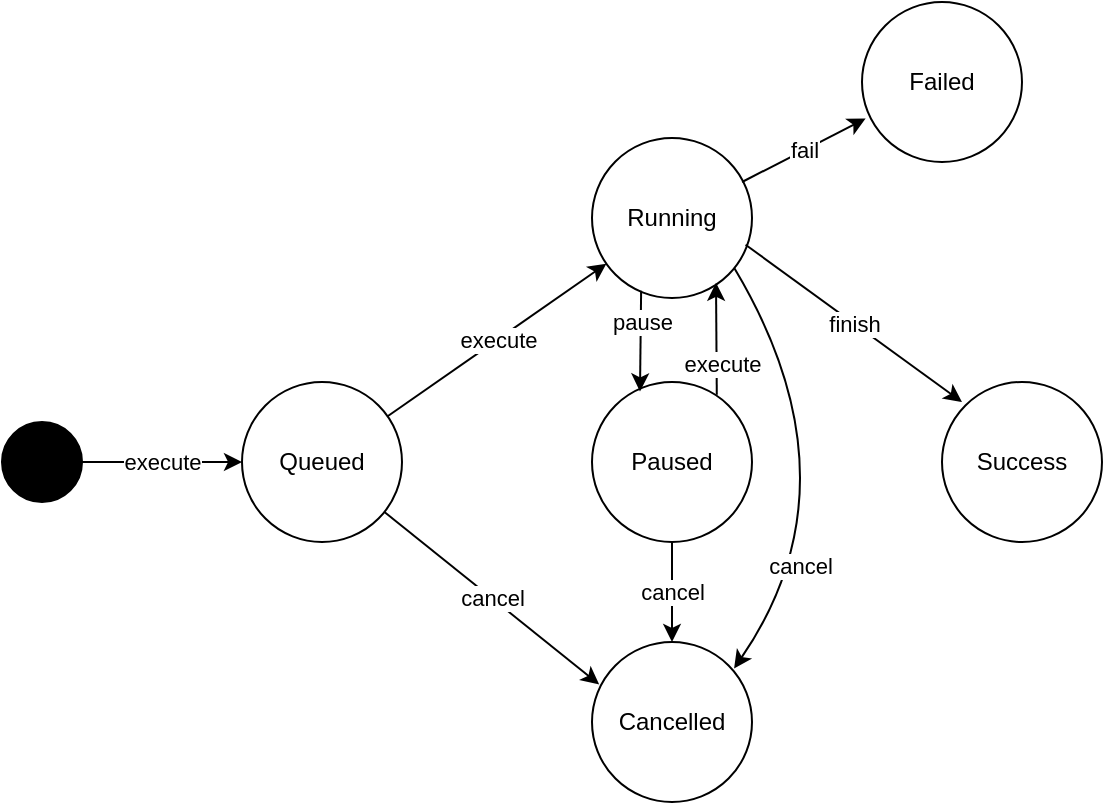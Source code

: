 <mxfile version="14.6.11" type="github">
  <diagram id="4Dhie3PyX-AHg5giMyfw" name="Page-1">
    <mxGraphModel dx="1325" dy="735" grid="1" gridSize="10" guides="1" tooltips="1" connect="1" arrows="1" fold="1" page="1" pageScale="1" pageWidth="827" pageHeight="1169" math="0" shadow="0">
      <root>
        <mxCell id="0" />
        <mxCell id="1" parent="0" />
        <mxCell id="_wjOTsAX8RYI_IzgRSD2-2" value="Queued" style="ellipse;whiteSpace=wrap;html=1;aspect=fixed;" vertex="1" parent="1">
          <mxGeometry x="230" y="440" width="80" height="80" as="geometry" />
        </mxCell>
        <mxCell id="_wjOTsAX8RYI_IzgRSD2-3" value="Failed" style="ellipse;whiteSpace=wrap;html=1;aspect=fixed;" vertex="1" parent="1">
          <mxGeometry x="540" y="250" width="80" height="80" as="geometry" />
        </mxCell>
        <mxCell id="_wjOTsAX8RYI_IzgRSD2-4" value="Running" style="ellipse;whiteSpace=wrap;html=1;aspect=fixed;" vertex="1" parent="1">
          <mxGeometry x="405" y="318" width="80" height="80" as="geometry" />
        </mxCell>
        <mxCell id="_wjOTsAX8RYI_IzgRSD2-5" value="Paused" style="ellipse;whiteSpace=wrap;html=1;aspect=fixed;" vertex="1" parent="1">
          <mxGeometry x="405" y="440" width="80" height="80" as="geometry" />
        </mxCell>
        <mxCell id="_wjOTsAX8RYI_IzgRSD2-6" value="Cancelled" style="ellipse;whiteSpace=wrap;html=1;aspect=fixed;" vertex="1" parent="1">
          <mxGeometry x="405" y="570" width="80" height="80" as="geometry" />
        </mxCell>
        <mxCell id="_wjOTsAX8RYI_IzgRSD2-7" value="Success" style="ellipse;whiteSpace=wrap;html=1;aspect=fixed;" vertex="1" parent="1">
          <mxGeometry x="580" y="440" width="80" height="80" as="geometry" />
        </mxCell>
        <mxCell id="_wjOTsAX8RYI_IzgRSD2-9" value="" style="ellipse;whiteSpace=wrap;html=1;aspect=fixed;fillColor=#000000;" vertex="1" parent="1">
          <mxGeometry x="110" y="460" width="40" height="40" as="geometry" />
        </mxCell>
        <mxCell id="_wjOTsAX8RYI_IzgRSD2-10" value="" style="endArrow=classic;html=1;exitX=1;exitY=0.5;exitDx=0;exitDy=0;entryX=0;entryY=0.5;entryDx=0;entryDy=0;" edge="1" parent="1" source="_wjOTsAX8RYI_IzgRSD2-9" target="_wjOTsAX8RYI_IzgRSD2-2">
          <mxGeometry relative="1" as="geometry">
            <mxPoint x="360" y="650" as="sourcePoint" />
            <mxPoint x="460" y="650" as="targetPoint" />
          </mxGeometry>
        </mxCell>
        <mxCell id="_wjOTsAX8RYI_IzgRSD2-11" value="execute" style="edgeLabel;resizable=0;html=1;align=center;verticalAlign=middle;" connectable="0" vertex="1" parent="_wjOTsAX8RYI_IzgRSD2-10">
          <mxGeometry relative="1" as="geometry" />
        </mxCell>
        <mxCell id="_wjOTsAX8RYI_IzgRSD2-12" value="" style="endArrow=classic;html=1;" edge="1" parent="1" source="_wjOTsAX8RYI_IzgRSD2-2" target="_wjOTsAX8RYI_IzgRSD2-4">
          <mxGeometry relative="1" as="geometry">
            <mxPoint x="150" y="490" as="sourcePoint" />
            <mxPoint x="240" y="490" as="targetPoint" />
          </mxGeometry>
        </mxCell>
        <mxCell id="_wjOTsAX8RYI_IzgRSD2-13" value="execute" style="edgeLabel;resizable=0;html=1;align=center;verticalAlign=middle;" connectable="0" vertex="1" parent="_wjOTsAX8RYI_IzgRSD2-12">
          <mxGeometry relative="1" as="geometry" />
        </mxCell>
        <mxCell id="_wjOTsAX8RYI_IzgRSD2-14" value="" style="endArrow=classic;html=1;entryX=0.045;entryY=0.265;entryDx=0;entryDy=0;entryPerimeter=0;" edge="1" parent="1" source="_wjOTsAX8RYI_IzgRSD2-2" target="_wjOTsAX8RYI_IzgRSD2-6">
          <mxGeometry relative="1" as="geometry">
            <mxPoint x="160" y="500" as="sourcePoint" />
            <mxPoint x="250" y="500" as="targetPoint" />
          </mxGeometry>
        </mxCell>
        <mxCell id="_wjOTsAX8RYI_IzgRSD2-15" value="cancel" style="edgeLabel;resizable=0;html=1;align=center;verticalAlign=middle;" connectable="0" vertex="1" parent="_wjOTsAX8RYI_IzgRSD2-14">
          <mxGeometry relative="1" as="geometry" />
        </mxCell>
        <mxCell id="_wjOTsAX8RYI_IzgRSD2-16" value="" style="endArrow=classic;html=1;entryX=0.3;entryY=0.059;entryDx=0;entryDy=0;entryPerimeter=0;exitX=0.307;exitY=0.955;exitDx=0;exitDy=0;exitPerimeter=0;" edge="1" parent="1" source="_wjOTsAX8RYI_IzgRSD2-4" target="_wjOTsAX8RYI_IzgRSD2-5">
          <mxGeometry relative="1" as="geometry">
            <mxPoint x="435" y="397" as="sourcePoint" />
            <mxPoint x="260" y="510" as="targetPoint" />
          </mxGeometry>
        </mxCell>
        <mxCell id="_wjOTsAX8RYI_IzgRSD2-17" value="pause" style="edgeLabel;resizable=0;html=1;align=center;verticalAlign=middle;" connectable="0" vertex="1" parent="_wjOTsAX8RYI_IzgRSD2-16">
          <mxGeometry relative="1" as="geometry">
            <mxPoint y="-10" as="offset" />
          </mxGeometry>
        </mxCell>
        <mxCell id="_wjOTsAX8RYI_IzgRSD2-19" value="" style="endArrow=classic;html=1;entryX=0.775;entryY=0.905;entryDx=0;entryDy=0;entryPerimeter=0;exitX=0.78;exitY=0.08;exitDx=0;exitDy=0;exitPerimeter=0;" edge="1" parent="1" source="_wjOTsAX8RYI_IzgRSD2-5" target="_wjOTsAX8RYI_IzgRSD2-4">
          <mxGeometry relative="1" as="geometry">
            <mxPoint x="445" y="407" as="sourcePoint" />
            <mxPoint x="444.6" y="449.6" as="targetPoint" />
          </mxGeometry>
        </mxCell>
        <mxCell id="_wjOTsAX8RYI_IzgRSD2-20" value="execute" style="edgeLabel;resizable=0;html=1;align=center;verticalAlign=middle;" connectable="0" vertex="1" parent="_wjOTsAX8RYI_IzgRSD2-19">
          <mxGeometry relative="1" as="geometry">
            <mxPoint x="3" y="12" as="offset" />
          </mxGeometry>
        </mxCell>
        <mxCell id="_wjOTsAX8RYI_IzgRSD2-21" value="" style="endArrow=classic;html=1;entryX=0.5;entryY=0;entryDx=0;entryDy=0;exitX=0.5;exitY=1;exitDx=0;exitDy=0;" edge="1" parent="1" source="_wjOTsAX8RYI_IzgRSD2-5" target="_wjOTsAX8RYI_IzgRSD2-6">
          <mxGeometry relative="1" as="geometry">
            <mxPoint x="311.201" y="515.03" as="sourcePoint" />
            <mxPoint x="418.6" y="601.2" as="targetPoint" />
          </mxGeometry>
        </mxCell>
        <mxCell id="_wjOTsAX8RYI_IzgRSD2-22" value="cancel" style="edgeLabel;resizable=0;html=1;align=center;verticalAlign=middle;" connectable="0" vertex="1" parent="_wjOTsAX8RYI_IzgRSD2-21">
          <mxGeometry relative="1" as="geometry" />
        </mxCell>
        <mxCell id="_wjOTsAX8RYI_IzgRSD2-23" value="" style="curved=1;endArrow=classic;html=1;entryX=0.888;entryY=0.165;entryDx=0;entryDy=0;entryPerimeter=0;exitX=0.891;exitY=0.816;exitDx=0;exitDy=0;exitPerimeter=0;" edge="1" parent="1" source="_wjOTsAX8RYI_IzgRSD2-4" target="_wjOTsAX8RYI_IzgRSD2-6">
          <mxGeometry width="50" height="50" relative="1" as="geometry">
            <mxPoint x="380" y="510" as="sourcePoint" />
            <mxPoint x="430" y="460" as="targetPoint" />
            <Array as="points">
              <mxPoint x="540" y="490" />
            </Array>
          </mxGeometry>
        </mxCell>
        <mxCell id="_wjOTsAX8RYI_IzgRSD2-24" value="cancel" style="edgeLabel;html=1;align=center;verticalAlign=middle;resizable=0;points=[];" vertex="1" connectable="0" parent="_wjOTsAX8RYI_IzgRSD2-23">
          <mxGeometry x="0.292" y="-18" relative="1" as="geometry">
            <mxPoint y="28" as="offset" />
          </mxGeometry>
        </mxCell>
        <mxCell id="_wjOTsAX8RYI_IzgRSD2-25" value="" style="endArrow=classic;html=1;entryX=0.125;entryY=0.125;entryDx=0;entryDy=0;entryPerimeter=0;exitX=0.96;exitY=0.667;exitDx=0;exitDy=0;exitPerimeter=0;" edge="1" parent="1" source="_wjOTsAX8RYI_IzgRSD2-4" target="_wjOTsAX8RYI_IzgRSD2-7">
          <mxGeometry relative="1" as="geometry">
            <mxPoint x="312.82" y="467.135" as="sourcePoint" />
            <mxPoint x="422.182" y="390.869" as="targetPoint" />
          </mxGeometry>
        </mxCell>
        <mxCell id="_wjOTsAX8RYI_IzgRSD2-26" value="finish" style="edgeLabel;resizable=0;html=1;align=center;verticalAlign=middle;" connectable="0" vertex="1" parent="_wjOTsAX8RYI_IzgRSD2-25">
          <mxGeometry relative="1" as="geometry" />
        </mxCell>
        <mxCell id="_wjOTsAX8RYI_IzgRSD2-27" value="" style="endArrow=classic;html=1;entryX=0.023;entryY=0.728;entryDx=0;entryDy=0;entryPerimeter=0;exitX=0.938;exitY=0.275;exitDx=0;exitDy=0;exitPerimeter=0;" edge="1" parent="1" source="_wjOTsAX8RYI_IzgRSD2-4" target="_wjOTsAX8RYI_IzgRSD2-3">
          <mxGeometry relative="1" as="geometry">
            <mxPoint x="491.8" y="381.36" as="sourcePoint" />
            <mxPoint x="600.0" y="460" as="targetPoint" />
          </mxGeometry>
        </mxCell>
        <mxCell id="_wjOTsAX8RYI_IzgRSD2-28" value="fail" style="edgeLabel;resizable=0;html=1;align=center;verticalAlign=middle;" connectable="0" vertex="1" parent="_wjOTsAX8RYI_IzgRSD2-27">
          <mxGeometry relative="1" as="geometry" />
        </mxCell>
      </root>
    </mxGraphModel>
  </diagram>
</mxfile>
